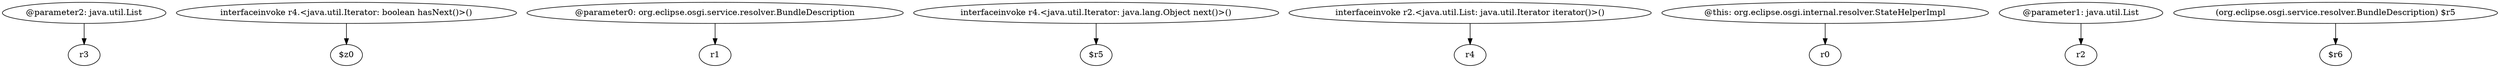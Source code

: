 digraph g {
0[label="@parameter2: java.util.List"]
1[label="r3"]
0->1[label=""]
2[label="interfaceinvoke r4.<java.util.Iterator: boolean hasNext()>()"]
3[label="$z0"]
2->3[label=""]
4[label="@parameter0: org.eclipse.osgi.service.resolver.BundleDescription"]
5[label="r1"]
4->5[label=""]
6[label="interfaceinvoke r4.<java.util.Iterator: java.lang.Object next()>()"]
7[label="$r5"]
6->7[label=""]
8[label="interfaceinvoke r2.<java.util.List: java.util.Iterator iterator()>()"]
9[label="r4"]
8->9[label=""]
10[label="@this: org.eclipse.osgi.internal.resolver.StateHelperImpl"]
11[label="r0"]
10->11[label=""]
12[label="@parameter1: java.util.List"]
13[label="r2"]
12->13[label=""]
14[label="(org.eclipse.osgi.service.resolver.BundleDescription) $r5"]
15[label="$r6"]
14->15[label=""]
}